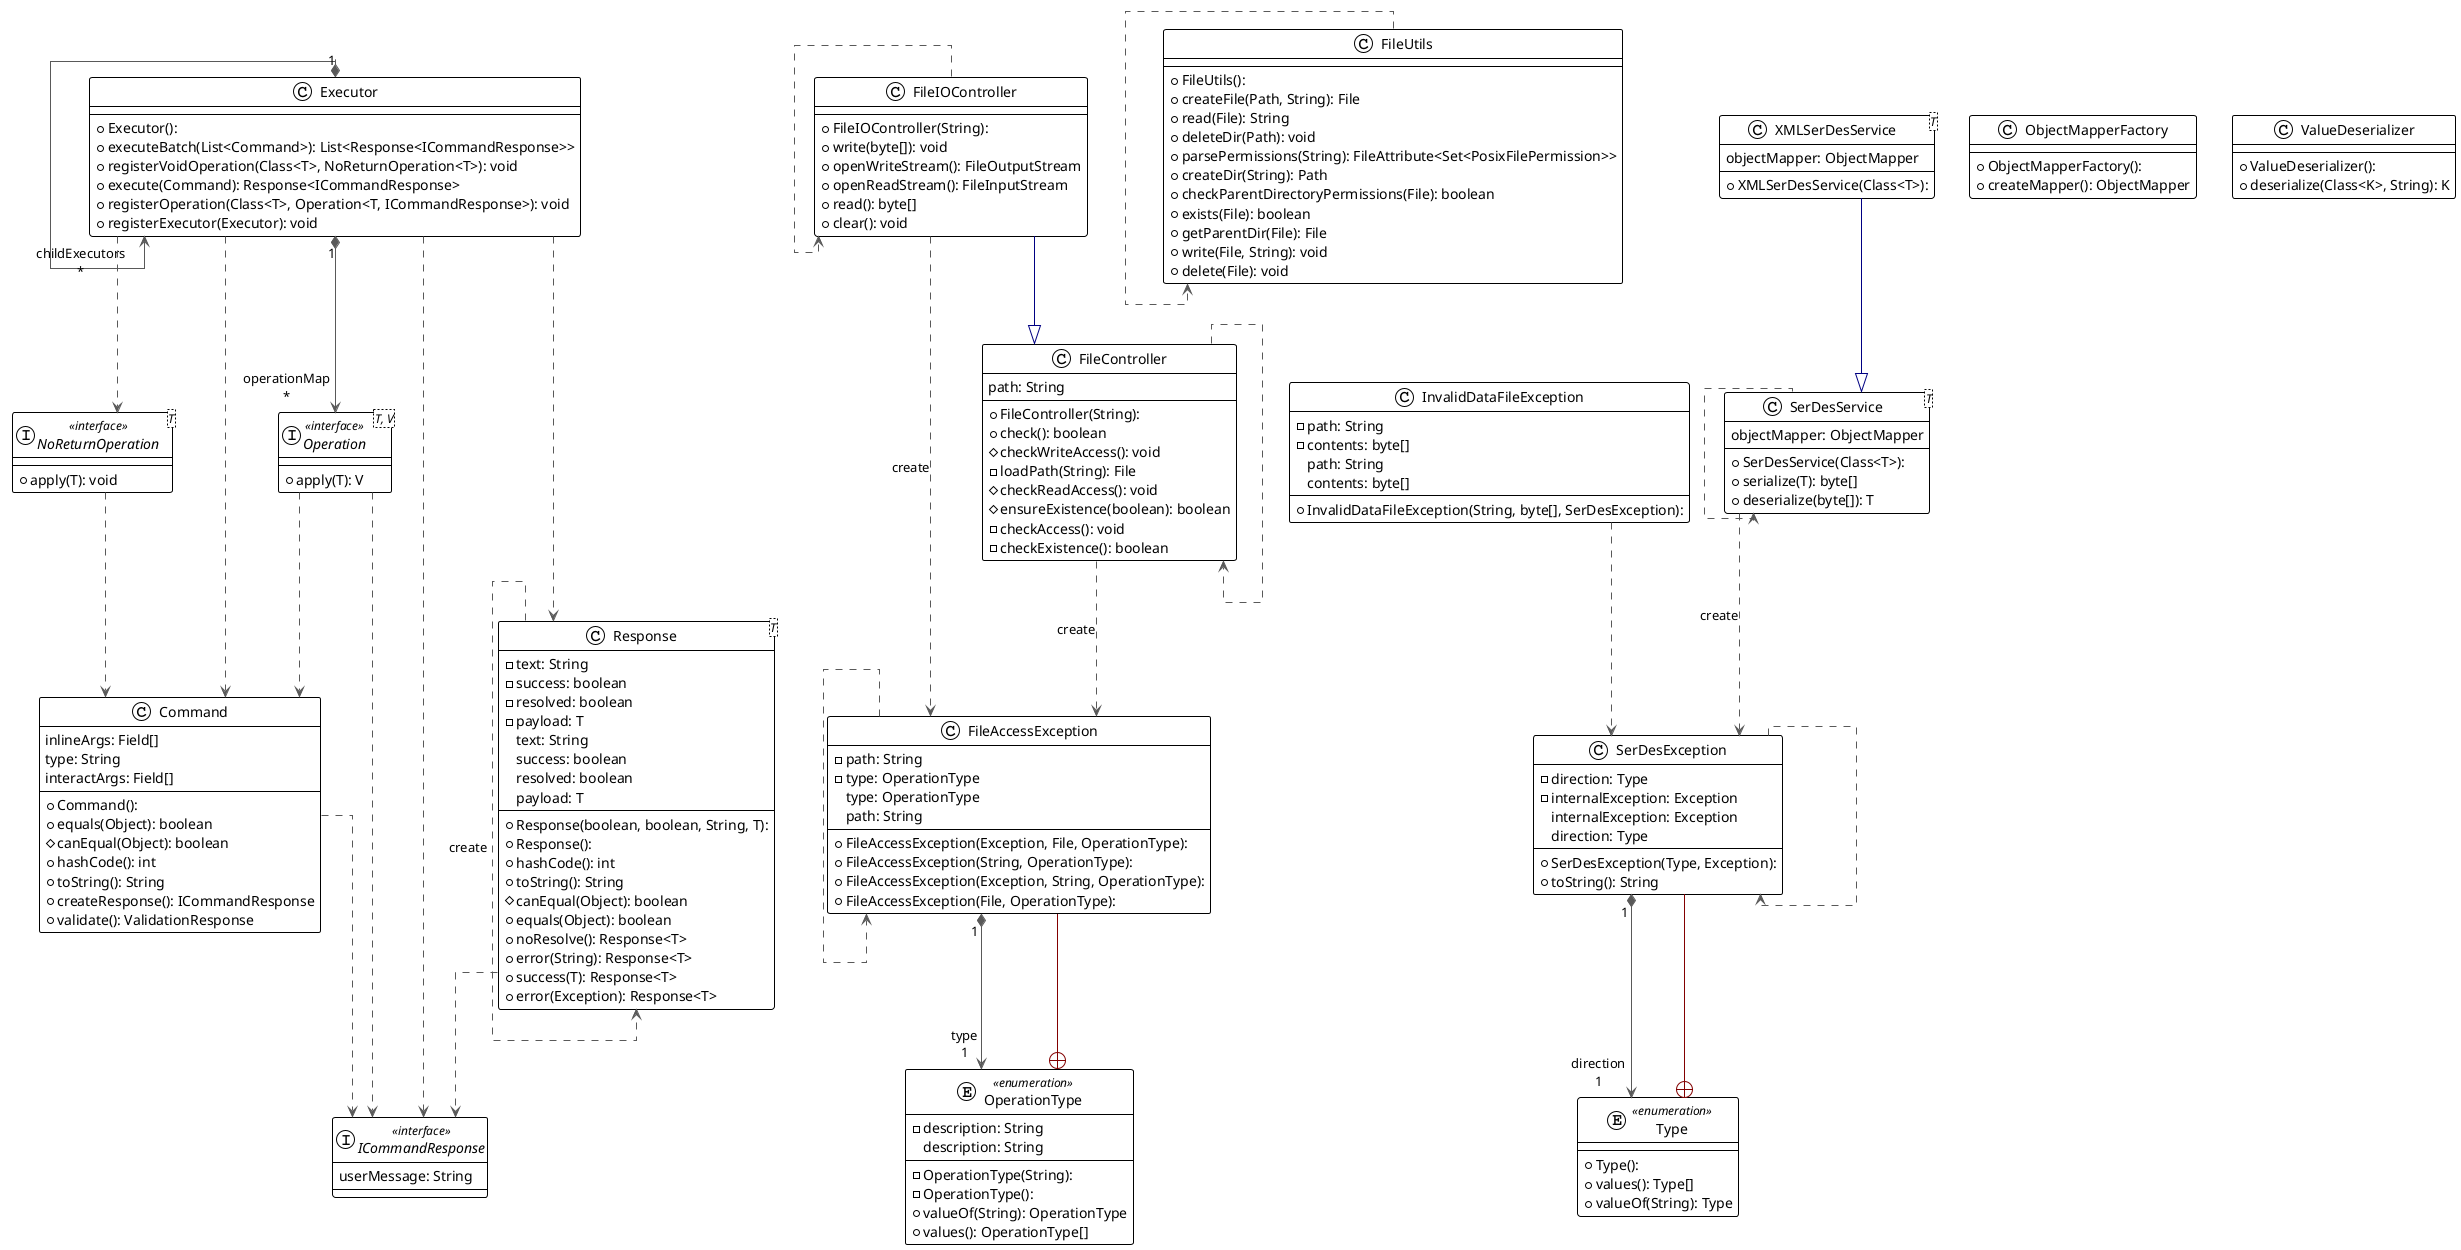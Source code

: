@startuml

!theme plain
top to bottom direction
skinparam linetype ortho

class Command {
  + Command(): 
  + equals(Object): boolean
  # canEqual(Object): boolean
  + hashCode(): int
  + toString(): String
  + createResponse(): ICommandResponse
  + validate(): ValidationResponse
   inlineArgs: Field[]
   type: String
   interactArgs: Field[]
}
class Executor {
  + Executor(): 
  + executeBatch(List<Command>): List<Response<ICommandResponse>>
  + registerVoidOperation(Class<T>, NoReturnOperation<T>): void
  + execute(Command): Response<ICommandResponse>
  + registerOperation(Class<T>, Operation<T, ICommandResponse>): void
  + registerExecutor(Executor): void
}
class FileAccessException {
  + FileAccessException(Exception, File, OperationType): 
  + FileAccessException(String, OperationType): 
  + FileAccessException(Exception, String, OperationType): 
  + FileAccessException(File, OperationType): 
  - path: String
  - type: OperationType
   type: OperationType
   path: String
}
class FileController {
  + FileController(String): 
  + check(): boolean
  # checkWriteAccess(): void
  - loadPath(String): File
  # checkReadAccess(): void
  # ensureExistence(boolean): boolean
  - checkAccess(): void
  - checkExistence(): boolean
   path: String
}
class FileIOController {
  + FileIOController(String): 
  + write(byte[]): void
  + openWriteStream(): FileOutputStream
  + openReadStream(): FileInputStream
  + read(): byte[]
  + clear(): void
}
class FileUtils {
  + FileUtils(): 
  + createFile(Path, String): File
  + read(File): String
  + deleteDir(Path): void
  + parsePermissions(String): FileAttribute<Set<PosixFilePermission>>
  + createDir(String): Path
  + checkParentDirectoryPermissions(File): boolean
  + exists(File): boolean
  + getParentDir(File): File
  + write(File, String): void
  + delete(File): void
}
interface ICommandResponse << interface >> {
   userMessage: String
}
class InvalidDataFileException {
  + InvalidDataFileException(String, byte[], SerDesException): 
  - path: String
  - contents: byte[]
   path: String
   contents: byte[]
}
interface NoReturnOperation<T> << interface >> {
  + apply(T): void
}
class ObjectMapperFactory {
  + ObjectMapperFactory(): 
  + createMapper(): ObjectMapper
}
interface Operation<T, V> << interface >> {
  + apply(T): V
}
enum OperationType << enumeration >> {
  - OperationType(String): 
  - OperationType(): 
  - description: String
  + valueOf(String): OperationType
  + values(): OperationType[]
   description: String
}
class Response<T> {
  + Response(boolean, boolean, String, T): 
  + Response(): 
  - text: String
  - success: boolean
  - resolved: boolean
  - payload: T
  + hashCode(): int
  + toString(): String
  # canEqual(Object): boolean
  + equals(Object): boolean
  + noResolve(): Response<T>
  + error(String): Response<T>
  + success(T): Response<T>
  + error(Exception): Response<T>
   text: String
   success: boolean
   resolved: boolean
   payload: T
}
class SerDesException {
  + SerDesException(Type, Exception): 
  - direction: Type
  - internalException: Exception
  + toString(): String
   internalException: Exception
   direction: Type
}
class SerDesService<T> {
  + SerDesService(Class<T>): 
  + serialize(T): byte[]
  + deserialize(byte[]): T
   objectMapper: ObjectMapper
}
enum Type << enumeration >> {
  + Type(): 
  + values(): Type[]
  + valueOf(String): Type
}
class ValueDeserializer {
  + ValueDeserializer(): 
  + deserialize(Class<K>, String): K
}
class XMLSerDesService<T> {
  + XMLSerDesService(Class<T>): 
   objectMapper: ObjectMapper
}

Command                   -[#595959,dashed]->  ICommandResponse         
Executor                  -[#595959,dashed]->  Command                  
Executor                 "1" *-[#595959,plain]-> "childExecutors\n*" Executor                 
Executor                  -[#595959,dashed]->  ICommandResponse         
Executor                  -[#595959,dashed]->  NoReturnOperation        
Executor                 "1" *-[#595959,plain]-> "operationMap\n*" Operation                
Executor                  -[#595959,dashed]->  Response                 
FileAccessException       -[#595959,dashed]->  FileAccessException      
FileAccessException      "1" *-[#595959,plain]-> "type\n1" OperationType            
FileController            -[#595959,dashed]->  FileAccessException      : "«create»"
FileController            -[#595959,dashed]->  FileController           
FileIOController          -[#595959,dashed]->  FileAccessException      : "«create»"
FileIOController          -[#000082,plain]-^  FileController           
FileIOController          -[#595959,dashed]->  FileIOController         
FileUtils                 -[#595959,dashed]->  FileUtils                
InvalidDataFileException  -[#595959,dashed]->  SerDesException          
NoReturnOperation         -[#595959,dashed]->  Command                  
Operation                 -[#595959,dashed]->  Command                  
Operation                 -[#595959,dashed]->  ICommandResponse         
OperationType             +-[#820000,plain]-  FileAccessException      
Response                  -[#595959,dashed]->  ICommandResponse         
Response                  -[#595959,dashed]->  Response                 : "«create»"
SerDesException           -[#595959,dashed]->  SerDesException          
SerDesException          "1" *-[#595959,plain]-> "direction\n1" Type                     
SerDesService             -[#595959,dashed]->  SerDesException          : "«create»"
SerDesService             -[#595959,dashed]->  SerDesService            
Type                      +-[#820000,plain]-  SerDesException          
XMLSerDesService          -[#000082,plain]-^  SerDesService            
@enduml
